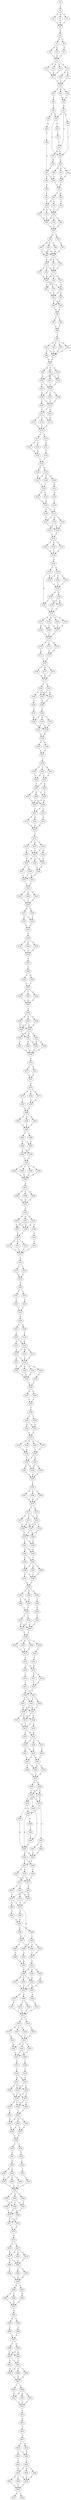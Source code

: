 strict digraph  {
	S0 -> S1 [ label = T ];
	S1 -> S2 [ label = G ];
	S1 -> S3 [ label = A ];
	S1 -> S4 [ label = C ];
	S2 -> S5 [ label = C ];
	S3 -> S5 [ label = C ];
	S4 -> S5 [ label = C ];
	S5 -> S6 [ label = A ];
	S6 -> S7 [ label = G ];
	S6 -> S8 [ label = A ];
	S7 -> S9 [ label = A ];
	S7 -> S10 [ label = C ];
	S8 -> S11 [ label = G ];
	S9 -> S12 [ label = T ];
	S10 -> S12 [ label = T ];
	S11 -> S12 [ label = T ];
	S12 -> S13 [ label = T ];
	S12 -> S14 [ label = G ];
	S12 -> S15 [ label = C ];
	S12 -> S16 [ label = A ];
	S13 -> S17 [ label = T ];
	S14 -> S18 [ label = A ];
	S14 -> S19 [ label = C ];
	S15 -> S17 [ label = T ];
	S16 -> S17 [ label = T ];
	S17 -> S20 [ label = T ];
	S18 -> S20 [ label = T ];
	S19 -> S20 [ label = T ];
	S20 -> S21 [ label = C ];
	S20 -> S22 [ label = G ];
	S20 -> S23 [ label = T ];
	S21 -> S24 [ label = A ];
	S22 -> S25 [ label = G ];
	S23 -> S25 [ label = G ];
	S24 -> S26 [ label = C ];
	S25 -> S27 [ label = G ];
	S26 -> S28 [ label = G ];
	S26 -> S29 [ label = T ];
	S27 -> S30 [ label = A ];
	S27 -> S31 [ label = C ];
	S27 -> S28 [ label = G ];
	S28 -> S32 [ label = C ];
	S28 -> S33 [ label = G ];
	S29 -> S34 [ label = G ];
	S30 -> S32 [ label = C ];
	S31 -> S32 [ label = C ];
	S31 -> S35 [ label = A ];
	S32 -> S36 [ label = A ];
	S33 -> S37 [ label = C ];
	S34 -> S38 [ label = C ];
	S35 -> S39 [ label = G ];
	S36 -> S40 [ label = G ];
	S36 -> S41 [ label = C ];
	S36 -> S42 [ label = T ];
	S37 -> S31 [ label = C ];
	S38 -> S43 [ label = A ];
	S39 -> S43 [ label = A ];
	S40 -> S44 [ label = A ];
	S41 -> S45 [ label = G ];
	S42 -> S45 [ label = G ];
	S43 -> S44 [ label = A ];
	S43 -> S46 [ label = T ];
	S44 -> S47 [ label = T ];
	S45 -> S47 [ label = T ];
	S46 -> S48 [ label = C ];
	S47 -> S49 [ label = C ];
	S47 -> S50 [ label = G ];
	S48 -> S51 [ label = T ];
	S49 -> S52 [ label = T ];
	S49 -> S53 [ label = A ];
	S50 -> S54 [ label = G ];
	S51 -> S52 [ label = T ];
	S52 -> S55 [ label = G ];
	S52 -> S56 [ label = T ];
	S52 -> S57 [ label = C ];
	S53 -> S56 [ label = T ];
	S54 -> S56 [ label = T ];
	S55 -> S58 [ label = G ];
	S56 -> S59 [ label = T ];
	S56 -> S58 [ label = G ];
	S56 -> S60 [ label = C ];
	S57 -> S58 [ label = G ];
	S58 -> S61 [ label = G ];
	S59 -> S61 [ label = G ];
	S60 -> S61 [ label = G ];
	S61 -> S62 [ label = G ];
	S61 -> S63 [ label = C ];
	S62 -> S64 [ label = G ];
	S62 -> S65 [ label = C ];
	S62 -> S66 [ label = T ];
	S63 -> S67 [ label = A ];
	S64 -> S68 [ label = A ];
	S64 -> S69 [ label = G ];
	S65 -> S68 [ label = A ];
	S65 -> S69 [ label = G ];
	S66 -> S69 [ label = G ];
	S67 -> S69 [ label = G ];
	S68 -> S70 [ label = A ];
	S69 -> S71 [ label = T ];
	S69 -> S70 [ label = A ];
	S69 -> S72 [ label = C ];
	S70 -> S73 [ label = A ];
	S70 -> S74 [ label = G ];
	S70 -> S75 [ label = C ];
	S71 -> S75 [ label = C ];
	S72 -> S75 [ label = C ];
	S73 -> S76 [ label = A ];
	S74 -> S76 [ label = A ];
	S75 -> S77 [ label = G ];
	S75 -> S78 [ label = C ];
	S75 -> S76 [ label = A ];
	S76 -> S79 [ label = G ];
	S76 -> S80 [ label = A ];
	S76 -> S81 [ label = T ];
	S77 -> S80 [ label = A ];
	S78 -> S81 [ label = T ];
	S79 -> S82 [ label = T ];
	S80 -> S83 [ label = C ];
	S80 -> S82 [ label = T ];
	S81 -> S82 [ label = T ];
	S82 -> S84 [ label = T ];
	S82 -> S85 [ label = C ];
	S83 -> S84 [ label = T ];
	S84 -> S86 [ label = A ];
	S85 -> S86 [ label = A ];
	S86 -> S87 [ label = C ];
	S86 -> S88 [ label = T ];
	S87 -> S89 [ label = C ];
	S88 -> S89 [ label = C ];
	S89 -> S90 [ label = C ];
	S90 -> S91 [ label = A ];
	S90 -> S92 [ label = G ];
	S90 -> S93 [ label = C ];
	S90 -> S94 [ label = T ];
	S91 -> S95 [ label = A ];
	S91 -> S96 [ label = G ];
	S92 -> S95 [ label = A ];
	S93 -> S95 [ label = A ];
	S94 -> S95 [ label = A ];
	S95 -> S97 [ label = G ];
	S96 -> S97 [ label = G ];
	S97 -> S98 [ label = T ];
	S97 -> S99 [ label = A ];
	S97 -> S100 [ label = C ];
	S98 -> S101 [ label = G ];
	S98 -> S102 [ label = T ];
	S99 -> S103 [ label = A ];
	S100 -> S103 [ label = A ];
	S100 -> S102 [ label = T ];
	S101 -> S104 [ label = T ];
	S102 -> S104 [ label = T ];
	S103 -> S105 [ label = A ];
	S103 -> S104 [ label = T ];
	S104 -> S106 [ label = G ];
	S104 -> S107 [ label = C ];
	S104 -> S108 [ label = T ];
	S105 -> S106 [ label = G ];
	S106 -> S109 [ label = C ];
	S106 -> S110 [ label = T ];
	S107 -> S110 [ label = T ];
	S108 -> S110 [ label = T ];
	S109 -> S111 [ label = T ];
	S110 -> S111 [ label = T ];
	S110 -> S112 [ label = G ];
	S111 -> S113 [ label = G ];
	S111 -> S114 [ label = T ];
	S111 -> S115 [ label = C ];
	S112 -> S113 [ label = G ];
	S113 -> S116 [ label = C ];
	S114 -> S116 [ label = C ];
	S115 -> S116 [ label = C ];
	S116 -> S117 [ label = A ];
	S116 -> S118 [ label = G ];
	S117 -> S119 [ label = T ];
	S117 -> S120 [ label = C ];
	S118 -> S121 [ label = A ];
	S119 -> S122 [ label = G ];
	S120 -> S122 [ label = G ];
	S121 -> S123 [ label = C ];
	S122 -> S124 [ label = T ];
	S123 -> S124 [ label = T ];
	S124 -> S125 [ label = G ];
	S124 -> S126 [ label = C ];
	S125 -> S127 [ label = C ];
	S125 -> S128 [ label = T ];
	S125 -> S129 [ label = G ];
	S126 -> S127 [ label = C ];
	S127 -> S130 [ label = T ];
	S128 -> S130 [ label = T ];
	S129 -> S131 [ label = C ];
	S130 -> S132 [ label = G ];
	S130 -> S133 [ label = T ];
	S131 -> S134 [ label = A ];
	S132 -> S135 [ label = G ];
	S133 -> S135 [ label = G ];
	S134 -> S136 [ label = C ];
	S135 -> S137 [ label = T ];
	S135 -> S138 [ label = C ];
	S136 -> S137 [ label = T ];
	S137 -> S139 [ label = G ];
	S137 -> S140 [ label = C ];
	S137 -> S141 [ label = T ];
	S138 -> S141 [ label = T ];
	S139 -> S142 [ label = C ];
	S139 -> S143 [ label = T ];
	S140 -> S142 [ label = C ];
	S141 -> S142 [ label = C ];
	S142 -> S144 [ label = T ];
	S143 -> S144 [ label = T ];
	S144 -> S145 [ label = C ];
	S144 -> S146 [ label = G ];
	S144 -> S147 [ label = T ];
	S145 -> S148 [ label = A ];
	S146 -> S148 [ label = A ];
	S147 -> S148 [ label = A ];
	S148 -> S149 [ label = A ];
	S149 -> S150 [ label = T ];
	S149 -> S151 [ label = C ];
	S150 -> S152 [ label = A ];
	S150 -> S153 [ label = G ];
	S150 -> S154 [ label = C ];
	S151 -> S152 [ label = A ];
	S151 -> S155 [ label = C ];
	S152 -> S156 [ label = T ];
	S153 -> S156 [ label = T ];
	S154 -> S156 [ label = T ];
	S155 -> S157 [ label = T ];
	S156 -> S158 [ label = G ];
	S156 -> S159 [ label = A ];
	S157 -> S160 [ label = G ];
	S157 -> S161 [ label = A ];
	S157 -> S162 [ label = C ];
	S157 -> S163 [ label = T ];
	S158 -> S164 [ label = G ];
	S158 -> S165 [ label = A ];
	S159 -> S165 [ label = A ];
	S159 -> S155 [ label = C ];
	S160 -> S166 [ label = C ];
	S160 -> S167 [ label = A ];
	S161 -> S166 [ label = C ];
	S161 -> S168 [ label = G ];
	S162 -> S167 [ label = A ];
	S163 -> S167 [ label = A ];
	S164 -> S157 [ label = T ];
	S165 -> S157 [ label = T ];
	S166 -> S169 [ label = T ];
	S167 -> S169 [ label = T ];
	S168 -> S169 [ label = T ];
	S169 -> S170 [ label = C ];
	S169 -> S171 [ label = T ];
	S169 -> S172 [ label = G ];
	S170 -> S173 [ label = A ];
	S171 -> S174 [ label = G ];
	S172 -> S174 [ label = G ];
	S173 -> S175 [ label = T ];
	S174 -> S175 [ label = T ];
	S175 -> S176 [ label = C ];
	S175 -> S177 [ label = G ];
	S175 -> S178 [ label = T ];
	S176 -> S179 [ label = G ];
	S177 -> S179 [ label = G ];
	S178 -> S179 [ label = G ];
	S179 -> S180 [ label = G ];
	S179 -> S181 [ label = C ];
	S180 -> S182 [ label = C ];
	S180 -> S183 [ label = A ];
	S180 -> S184 [ label = G ];
	S181 -> S183 [ label = A ];
	S181 -> S184 [ label = G ];
	S182 -> S185 [ label = T ];
	S183 -> S186 [ label = G ];
	S184 -> S186 [ label = G ];
	S185 -> S187 [ label = G ];
	S186 -> S188 [ label = C ];
	S187 -> S189 [ label = C ];
	S188 -> S190 [ label = A ];
	S188 -> S191 [ label = T ];
	S188 -> S189 [ label = C ];
	S189 -> S192 [ label = G ];
	S190 -> S192 [ label = G ];
	S190 -> S193 [ label = T ];
	S191 -> S192 [ label = G ];
	S192 -> S194 [ label = G ];
	S193 -> S194 [ label = G ];
	S194 -> S195 [ label = A ];
	S194 -> S196 [ label = C ];
	S195 -> S197 [ label = G ];
	S196 -> S197 [ label = G ];
	S197 -> S198 [ label = T ];
	S198 -> S199 [ label = T ];
	S198 -> S200 [ label = C ];
	S198 -> S201 [ label = G ];
	S199 -> S202 [ label = C ];
	S200 -> S203 [ label = A ];
	S200 -> S202 [ label = C ];
	S201 -> S203 [ label = A ];
	S202 -> S204 [ label = T ];
	S203 -> S204 [ label = T ];
	S203 -> S205 [ label = G ];
	S204 -> S206 [ label = C ];
	S204 -> S207 [ label = T ];
	S204 -> S208 [ label = G ];
	S205 -> S206 [ label = C ];
	S206 -> S209 [ label = G ];
	S206 -> S210 [ label = A ];
	S207 -> S210 [ label = A ];
	S208 -> S209 [ label = G ];
	S208 -> S210 [ label = A ];
	S209 -> S211 [ label = T ];
	S209 -> S212 [ label = C ];
	S210 -> S211 [ label = T ];
	S211 -> S213 [ label = C ];
	S211 -> S214 [ label = G ];
	S212 -> S215 [ label = T ];
	S213 -> S216 [ label = G ];
	S214 -> S216 [ label = G ];
	S215 -> S216 [ label = G ];
	S216 -> S217 [ label = C ];
	S217 -> S218 [ label = T ];
	S217 -> S219 [ label = A ];
	S217 -> S220 [ label = C ];
	S218 -> S221 [ label = A ];
	S218 -> S222 [ label = G ];
	S219 -> S221 [ label = A ];
	S220 -> S223 [ label = T ];
	S220 -> S221 [ label = A ];
	S221 -> S224 [ label = G ];
	S221 -> S225 [ label = A ];
	S221 -> S226 [ label = T ];
	S222 -> S226 [ label = T ];
	S223 -> S224 [ label = G ];
	S224 -> S227 [ label = A ];
	S224 -> S228 [ label = T ];
	S225 -> S229 [ label = G ];
	S226 -> S229 [ label = G ];
	S227 -> S230 [ label = T ];
	S228 -> S231 [ label = C ];
	S228 -> S230 [ label = T ];
	S229 -> S230 [ label = T ];
	S230 -> S232 [ label = T ];
	S231 -> S232 [ label = T ];
	S232 -> S233 [ label = T ];
	S232 -> S234 [ label = C ];
	S232 -> S235 [ label = G ];
	S233 -> S236 [ label = T ];
	S234 -> S236 [ label = T ];
	S235 -> S236 [ label = T ];
	S236 -> S237 [ label = A ];
	S236 -> S238 [ label = T ];
	S237 -> S239 [ label = C ];
	S237 -> S240 [ label = T ];
	S238 -> S240 [ label = T ];
	S239 -> S241 [ label = C ];
	S240 -> S241 [ label = C ];
	S241 -> S242 [ label = C ];
	S242 -> S243 [ label = A ];
	S242 -> S244 [ label = C ];
	S242 -> S245 [ label = G ];
	S243 -> S246 [ label = A ];
	S244 -> S246 [ label = A ];
	S245 -> S246 [ label = A ];
	S246 -> S247 [ label = A ];
	S247 -> S248 [ label = C ];
	S248 -> S249 [ label = A ];
	S248 -> S250 [ label = G ];
	S249 -> S251 [ label = T ];
	S250 -> S251 [ label = T ];
	S251 -> S252 [ label = C ];
	S251 -> S253 [ label = T ];
	S251 -> S254 [ label = A ];
	S252 -> S255 [ label = G ];
	S253 -> S255 [ label = G ];
	S254 -> S255 [ label = G ];
	S255 -> S256 [ label = G ];
	S256 -> S257 [ label = C ];
	S256 -> S258 [ label = T ];
	S256 -> S259 [ label = A ];
	S257 -> S260 [ label = G ];
	S257 -> S261 [ label = T ];
	S258 -> S260 [ label = G ];
	S259 -> S260 [ label = G ];
	S259 -> S261 [ label = T ];
	S260 -> S262 [ label = C ];
	S260 -> S263 [ label = A ];
	S260 -> S264 [ label = G ];
	S261 -> S262 [ label = C ];
	S262 -> S265 [ label = G ];
	S262 -> S266 [ label = C ];
	S263 -> S267 [ label = T ];
	S264 -> S265 [ label = G ];
	S264 -> S268 [ label = A ];
	S265 -> S269 [ label = A ];
	S266 -> S269 [ label = A ];
	S267 -> S269 [ label = A ];
	S268 -> S269 [ label = A ];
	S269 -> S270 [ label = T ];
	S270 -> S271 [ label = C ];
	S270 -> S272 [ label = T ];
	S271 -> S273 [ label = A ];
	S272 -> S273 [ label = A ];
	S273 -> S274 [ label = T ];
	S274 -> S275 [ label = T ];
	S274 -> S276 [ label = C ];
	S274 -> S277 [ label = A ];
	S275 -> S278 [ label = C ];
	S276 -> S279 [ label = A ];
	S277 -> S279 [ label = A ];
	S278 -> S280 [ label = G ];
	S279 -> S280 [ label = G ];
	S280 -> S281 [ label = C ];
	S280 -> S282 [ label = A ];
	S280 -> S283 [ label = G ];
	S281 -> S284 [ label = T ];
	S282 -> S284 [ label = T ];
	S283 -> S284 [ label = T ];
	S284 -> S285 [ label = A ];
	S284 -> S286 [ label = T ];
	S285 -> S287 [ label = C ];
	S285 -> S288 [ label = T ];
	S286 -> S287 [ label = C ];
	S287 -> S289 [ label = T ];
	S288 -> S290 [ label = G ];
	S288 -> S289 [ label = T ];
	S289 -> S291 [ label = C ];
	S290 -> S291 [ label = C ];
	S291 -> S292 [ label = G ];
	S291 -> S293 [ label = T ];
	S291 -> S294 [ label = C ];
	S291 -> S295 [ label = A ];
	S292 -> S296 [ label = G ];
	S293 -> S296 [ label = G ];
	S294 -> S296 [ label = G ];
	S295 -> S296 [ label = G ];
	S296 -> S297 [ label = G ];
	S297 -> S298 [ label = A ];
	S297 -> S299 [ label = T ];
	S297 -> S300 [ label = G ];
	S298 -> S301 [ label = G ];
	S299 -> S301 [ label = G ];
	S300 -> S301 [ label = G ];
	S301 -> S302 [ label = C ];
	S302 -> S303 [ label = G ];
	S302 -> S304 [ label = A ];
	S302 -> S305 [ label = C ];
	S303 -> S306 [ label = A ];
	S304 -> S306 [ label = A ];
	S304 -> S307 [ label = G ];
	S305 -> S308 [ label = T ];
	S305 -> S307 [ label = G ];
	S305 -> S306 [ label = A ];
	S306 -> S309 [ label = C ];
	S307 -> S309 [ label = C ];
	S308 -> S310 [ label = T ];
	S309 -> S311 [ label = G ];
	S309 -> S312 [ label = A ];
	S309 -> S313 [ label = C ];
	S310 -> S314 [ label = T ];
	S311 -> S315 [ label = T ];
	S312 -> S315 [ label = T ];
	S313 -> S315 [ label = T ];
	S314 -> S315 [ label = T ];
	S315 -> S316 [ label = G ];
	S316 -> S317 [ label = C ];
	S316 -> S318 [ label = T ];
	S317 -> S319 [ label = G ];
	S318 -> S319 [ label = G ];
	S319 -> S320 [ label = G ];
	S320 -> S321 [ label = C ];
	S320 -> S322 [ label = G ];
	S321 -> S323 [ label = C ];
	S322 -> S324 [ label = A ];
	S323 -> S325 [ label = T ];
	S324 -> S325 [ label = T ];
	S325 -> S326 [ label = G ];
	S326 -> S327 [ label = G ];
	S326 -> S328 [ label = A ];
	S327 -> S329 [ label = C ];
	S328 -> S330 [ label = T ];
	S329 -> S331 [ label = G ];
	S329 -> S332 [ label = C ];
	S330 -> S332 [ label = C ];
	S331 -> S333 [ label = T ];
	S332 -> S333 [ label = T ];
	S332 -> S334 [ label = A ];
	S332 -> S335 [ label = C ];
	S333 -> S336 [ label = T ];
	S333 -> S337 [ label = A ];
	S334 -> S336 [ label = T ];
	S335 -> S336 [ label = T ];
	S336 -> S338 [ label = T ];
	S336 -> S339 [ label = A ];
	S336 -> S340 [ label = C ];
	S336 -> S341 [ label = G ];
	S337 -> S338 [ label = T ];
	S338 -> S342 [ label = G ];
	S339 -> S343 [ label = A ];
	S340 -> S342 [ label = G ];
	S341 -> S342 [ label = G ];
	S342 -> S344 [ label = T ];
	S343 -> S344 [ label = T ];
	S344 -> S345 [ label = G ];
	S344 -> S346 [ label = C ];
	S345 -> S347 [ label = T ];
	S346 -> S347 [ label = T ];
	S347 -> S348 [ label = T ];
	S348 -> S349 [ label = C ];
	S348 -> S350 [ label = T ];
	S349 -> S351 [ label = G ];
	S349 -> S352 [ label = A ];
	S350 -> S351 [ label = G ];
	S351 -> S353 [ label = T ];
	S352 -> S353 [ label = T ];
	S353 -> S354 [ label = G ];
	S353 -> S355 [ label = A ];
	S353 -> S356 [ label = T ];
	S353 -> S357 [ label = C ];
	S354 -> S358 [ label = C ];
	S355 -> S359 [ label = T ];
	S356 -> S358 [ label = C ];
	S357 -> S359 [ label = T ];
	S358 -> S360 [ label = T ];
	S359 -> S360 [ label = T ];
	S359 -> S361 [ label = A ];
	S360 -> S362 [ label = G ];
	S360 -> S363 [ label = C ];
	S361 -> S363 [ label = C ];
	S361 -> S364 [ label = T ];
	S362 -> S365 [ label = C ];
	S363 -> S365 [ label = C ];
	S364 -> S365 [ label = C ];
	S365 -> S366 [ label = C ];
	S366 -> S367 [ label = G ];
	S366 -> S368 [ label = C ];
	S366 -> S369 [ label = A ];
	S367 -> S370 [ label = T ];
	S368 -> S370 [ label = T ];
	S369 -> S370 [ label = T ];
	S370 -> S371 [ label = C ];
	S370 -> S372 [ label = G ];
	S371 -> S373 [ label = G ];
	S371 -> S374 [ label = C ];
	S371 -> S375 [ label = T ];
	S372 -> S374 [ label = C ];
	S373 -> S376 [ label = C ];
	S373 -> S377 [ label = G ];
	S374 -> S377 [ label = G ];
	S374 -> S376 [ label = C ];
	S374 -> S378 [ label = T ];
	S375 -> S376 [ label = C ];
	S376 -> S379 [ label = T ];
	S377 -> S379 [ label = T ];
	S377 -> S380 [ label = C ];
	S378 -> S379 [ label = T ];
	S379 -> S381 [ label = C ];
	S379 -> S382 [ label = G ];
	S380 -> S382 [ label = G ];
	S381 -> S383 [ label = G ];
	S381 -> S384 [ label = A ];
	S382 -> S383 [ label = G ];
	S383 -> S385 [ label = T ];
	S384 -> S385 [ label = T ];
	S384 -> S386 [ label = C ];
	S385 -> S387 [ label = A ];
	S385 -> S388 [ label = C ];
	S385 -> S389 [ label = G ];
	S386 -> S388 [ label = C ];
	S387 -> S390 [ label = C ];
	S388 -> S390 [ label = C ];
	S388 -> S391 [ label = T ];
	S389 -> S390 [ label = C ];
	S390 -> S392 [ label = A ];
	S391 -> S392 [ label = A ];
	S392 -> S393 [ label = T ];
	S392 -> S394 [ label = C ];
	S392 -> S395 [ label = G ];
	S393 -> S396 [ label = C ];
	S393 -> S397 [ label = A ];
	S394 -> S397 [ label = A ];
	S395 -> S398 [ label = T ];
	S396 -> S399 [ label = T ];
	S397 -> S399 [ label = T ];
	S398 -> S400 [ label = A ];
	S399 -> S401 [ label = G ];
	S399 -> S402 [ label = C ];
	S400 -> S403 [ label = T ];
	S401 -> S404 [ label = C ];
	S401 -> S405 [ label = A ];
	S402 -> S404 [ label = C ];
	S402 -> S405 [ label = A ];
	S403 -> S405 [ label = A ];
	S404 -> S406 [ label = T ];
	S405 -> S406 [ label = T ];
	S406 -> S407 [ label = G ];
	S406 -> S408 [ label = T ];
	S406 -> S409 [ label = A ];
	S406 -> S410 [ label = C ];
	S407 -> S411 [ label = T ];
	S408 -> S411 [ label = T ];
	S409 -> S412 [ label = A ];
	S410 -> S411 [ label = T ];
	S411 -> S413 [ label = C ];
	S412 -> S414 [ label = T ];
	S413 -> S415 [ label = G ];
	S413 -> S416 [ label = C ];
	S414 -> S415 [ label = G ];
	S415 -> S417 [ label = G ];
	S415 -> S418 [ label = A ];
	S416 -> S419 [ label = C ];
	S417 -> S420 [ label = A ];
	S418 -> S420 [ label = A ];
	S419 -> S421 [ label = T ];
	S420 -> S422 [ label = G ];
	S421 -> S422 [ label = G ];
	S421 -> S423 [ label = C ];
	S422 -> S424 [ label = A ];
	S422 -> S425 [ label = C ];
	S423 -> S425 [ label = C ];
	S423 -> S426 [ label = T ];
	S424 -> S427 [ label = A ];
	S424 -> S428 [ label = G ];
	S425 -> S427 [ label = A ];
	S425 -> S428 [ label = G ];
	S426 -> S427 [ label = A ];
	S427 -> S429 [ label = G ];
	S427 -> S430 [ label = C ];
	S428 -> S431 [ label = A ];
	S428 -> S430 [ label = C ];
	S428 -> S429 [ label = G ];
	S429 -> S432 [ label = C ];
	S429 -> S433 [ label = A ];
	S430 -> S432 [ label = C ];
	S431 -> S432 [ label = C ];
	S432 -> S434 [ label = G ];
	S432 -> S435 [ label = A ];
	S433 -> S434 [ label = G ];
	S434 -> S436 [ label = G ];
	S434 -> S437 [ label = C ];
	S434 -> S438 [ label = A ];
	S435 -> S438 [ label = A ];
	S436 -> S439 [ label = C ];
	S437 -> S440 [ label = A ];
	S438 -> S439 [ label = C ];
	S438 -> S441 [ label = G ];
	S439 -> S442 [ label = G ];
	S439 -> S443 [ label = A ];
	S440 -> S442 [ label = G ];
	S441 -> S443 [ label = A ];
	S442 -> S444 [ label = G ];
	S442 -> S445 [ label = T ];
	S443 -> S446 [ label = A ];
	S443 -> S444 [ label = G ];
	S444 -> S447 [ label = G ];
	S445 -> S447 [ label = G ];
	S446 -> S447 [ label = G ];
	S447 -> S448 [ label = G ];
	S447 -> S449 [ label = A ];
	S448 -> S450 [ label = C ];
	S448 -> S451 [ label = A ];
	S449 -> S450 [ label = C ];
	S449 -> S451 [ label = A ];
	S450 -> S452 [ label = A ];
	S450 -> S453 [ label = C ];
	S450 -> S454 [ label = T ];
	S451 -> S452 [ label = A ];
	S451 -> S453 [ label = C ];
	S452 -> S455 [ label = C ];
	S452 -> S456 [ label = A ];
	S453 -> S455 [ label = C ];
	S453 -> S457 [ label = G ];
	S454 -> S458 [ label = T ];
	S455 -> S459 [ label = G ];
	S455 -> S460 [ label = G ];
	S456 -> S460 [ label = G ];
	S457 -> S461 [ label = C ];
	S457 -> S462 [ label = T ];
	S458 -> S460 [ label = G ];
	S459 -> S463 [ label = C ];
	S460 -> S464 [ label = G ];
	S460 -> S465 [ label = C ];
	S461 -> S465 [ label = C ];
	S462 -> S465 [ label = C ];
	S463 -> S458 [ label = T ];
	S464 -> S466 [ label = G ];
	S464 -> S467 [ label = T ];
	S465 -> S467 [ label = T ];
	S466 -> S468 [ label = C ];
	S467 -> S469 [ label = A ];
	S467 -> S470 [ label = G ];
	S468 -> S471 [ label = C ];
	S469 -> S471 [ label = C ];
	S470 -> S472 [ label = A ];
	S470 -> S471 [ label = C ];
	S471 -> S473 [ label = G ];
	S472 -> S474 [ label = A ];
	S472 -> S475 [ label = C ];
	S473 -> S476 [ label = G ];
	S473 -> S477 [ label = C ];
	S474 -> S477 [ label = C ];
	S475 -> S476 [ label = G ];
	S475 -> S478 [ label = A ];
	S476 -> S479 [ label = T ];
	S477 -> S479 [ label = T ];
	S477 -> S480 [ label = A ];
	S478 -> S479 [ label = T ];
	S479 -> S481 [ label = G ];
	S479 -> S482 [ label = G ];
	S480 -> S483 [ label = T ];
	S481 -> S484 [ label = G ];
	S481 -> S485 [ label = A ];
	S482 -> S486 [ label = G ];
	S483 -> S486 [ label = G ];
	S484 -> S487 [ label = T ];
	S485 -> S488 [ label = C ];
	S486 -> S489 [ label = C ];
	S486 -> S490 [ label = G ];
	S487 -> S491 [ label = C ];
	S488 -> S492 [ label = A ];
	S489 -> S493 [ label = C ];
	S490 -> S481 [ label = G ];
	S491 -> S494 [ label = C ];
	S491 -> S495 [ label = A ];
	S491 -> S496 [ label = G ];
	S492 -> S496 [ label = G ];
	S493 -> S497 [ label = C ];
	S493 -> S484 [ label = G ];
	S493 -> S498 [ label = T ];
	S494 -> S499 [ label = A ];
	S495 -> S500 [ label = G ];
	S496 -> S501 [ label = C ];
	S496 -> S500 [ label = G ];
	S496 -> S502 [ label = T ];
	S497 -> S487 [ label = T ];
	S498 -> S503 [ label = A ];
	S499 -> S504 [ label = T ];
	S500 -> S505 [ label = C ];
	S500 -> S504 [ label = T ];
	S501 -> S504 [ label = T ];
	S502 -> S504 [ label = T ];
	S503 -> S492 [ label = A ];
	S504 -> S506 [ label = G ];
	S504 -> S507 [ label = A ];
	S505 -> S508 [ label = T ];
	S506 -> S509 [ label = C ];
	S506 -> S510 [ label = T ];
	S507 -> S511 [ label = A ];
	S508 -> S512 [ label = G ];
	S509 -> S513 [ label = T ];
	S510 -> S513 [ label = T ];
	S511 -> S513 [ label = T ];
	S512 -> S513 [ label = T ];
	S513 -> S514 [ label = G ];
	S513 -> S515 [ label = C ];
	S514 -> S516 [ label = G ];
	S514 -> S517 [ label = A ];
	S514 -> S518 [ label = C ];
	S515 -> S519 [ label = T ];
	S516 -> S520 [ label = C ];
	S517 -> S521 [ label = T ];
	S518 -> S521 [ label = T ];
	S519 -> S521 [ label = T ];
	S520 -> S522 [ label = G ];
	S521 -> S523 [ label = C ];
	S521 -> S524 [ label = T ];
	S521 -> S522 [ label = G ];
	S522 -> S525 [ label = C ];
	S523 -> S525 [ label = C ];
	S524 -> S526 [ label = T ];
	S524 -> S525 [ label = C ];
	S525 -> S527 [ label = A ];
	S526 -> S528 [ label = T ];
	S527 -> S529 [ label = C ];
	S528 -> S530 [ label = A ];
	S529 -> S531 [ label = G ];
	S529 -> S532 [ label = A ];
	S530 -> S532 [ label = A ];
	S531 -> S533 [ label = T ];
	S531 -> S534 [ label = C ];
	S531 -> S535 [ label = G ];
	S532 -> S535 [ label = G ];
	S532 -> S533 [ label = T ];
	S533 -> S536 [ label = C ];
	S533 -> S537 [ label = T ];
	S534 -> S536 [ label = C ];
	S535 -> S537 [ label = T ];
	S535 -> S536 [ label = C ];
	S536 -> S538 [ label = G ];
	S536 -> S539 [ label = T ];
	S536 -> S540 [ label = C ];
	S537 -> S540 [ label = C ];
	S537 -> S539 [ label = T ];
	S538 -> S541 [ label = C ];
	S539 -> S542 [ label = T ];
	S540 -> S542 [ label = T ];
	S541 -> S543 [ label = G ];
	S542 -> S543 [ label = G ];
	S542 -> S544 [ label = T ];
	S542 -> S545 [ label = C ];
	S543 -> S546 [ label = C ];
	S544 -> S547 [ label = A ];
	S545 -> S546 [ label = C ];
	S545 -> S547 [ label = A ];
	S546 -> S548 [ label = T ];
	S547 -> S548 [ label = T ];
	S548 -> S549 [ label = C ];
	S548 -> S550 [ label = T ];
	S549 -> S551 [ label = A ];
	S550 -> S552 [ label = T ];
	S551 -> S553 [ label = T ];
	S552 -> S554 [ label = C ];
	S553 -> S555 [ label = G ];
	S553 -> S556 [ label = C ];
	S554 -> S557 [ label = T ];
	S555 -> S558 [ label = C ];
	S556 -> S558 [ label = C ];
	S556 -> S559 [ label = G ];
	S556 -> S560 [ label = A ];
	S557 -> S561 [ label = T ];
	S558 -> S562 [ label = T ];
	S559 -> S562 [ label = T ];
	S560 -> S562 [ label = T ];
	S561 -> S562 [ label = T ];
	S562 -> S563 [ label = G ];
	S562 -> S564 [ label = C ];
	S562 -> S565 [ label = T ];
	S563 -> S566 [ label = T ];
	S563 -> S567 [ label = C ];
	S563 -> S568 [ label = G ];
	S564 -> S567 [ label = C ];
	S565 -> S566 [ label = T ];
	S566 -> S569 [ label = G ];
	S566 -> S570 [ label = T ];
	S567 -> S570 [ label = T ];
	S568 -> S570 [ label = T ];
	S569 -> S571 [ label = C ];
	S570 -> S572 [ label = G ];
	S570 -> S571 [ label = C ];
	S571 -> S573 [ label = G ];
	S572 -> S573 [ label = G ];
	S573 -> S574 [ label = G ];
	S574 -> S575 [ label = C ];
	S574 -> S576 [ label = T ];
	S575 -> S577 [ label = A ];
	S575 -> S578 [ label = C ];
	S575 -> S579 [ label = G ];
	S576 -> S577 [ label = A ];
	S577 -> S580 [ label = C ];
	S577 -> S581 [ label = T ];
	S578 -> S581 [ label = T ];
	S579 -> S581 [ label = T ];
	S580 -> S582 [ label = T ];
	S581 -> S583 [ label = C ];
	S581 -> S584 [ label = G ];
	S582 -> S585 [ label = G ];
	S583 -> S585 [ label = G ];
	S584 -> S585 [ label = G ];
	S585 -> S586 [ label = C ];
	S585 -> S587 [ label = T ];
	S586 -> S588 [ label = C ];
	S586 -> S589 [ label = T ];
	S587 -> S590 [ label = G ];
	S588 -> S591 [ label = A ];
	S589 -> S591 [ label = A ];
	S590 -> S591 [ label = A ];
	S591 -> S592 [ label = A ];
	S592 -> S593 [ label = C ];
	S592 -> S594 [ label = T ];
	S593 -> S595 [ label = C ];
	S594 -> S596 [ label = T ];
	S595 -> S597 [ label = T ];
	S596 -> S597 [ label = T ];
	S597 -> S598 [ label = C ];
	S597 -> S599 [ label = G ];
	S598 -> S600 [ label = A ];
	S598 -> S601 [ label = G ];
	S599 -> S601 [ label = G ];
	S599 -> S600 [ label = A ];
	S600 -> S602 [ label = T ];
	S601 -> S602 [ label = T ];
	S601 -> S603 [ label = C ];
	S602 -> S604 [ label = C ];
	S602 -> S605 [ label = G ];
	S602 -> S606 [ label = T ];
	S603 -> S605 [ label = G ];
	S604 -> S607 [ label = G ];
	S605 -> S607 [ label = G ];
	S606 -> S607 [ label = G ];
	S607 -> S608 [ label = C ];
	S607 -> S609 [ label = T ];
	S608 -> S610 [ label = C ];
	S608 -> S611 [ label = A ];
	S608 -> S612 [ label = T ];
	S609 -> S612 [ label = T ];
	S610 -> S613 [ label = C ];
	S611 -> S613 [ label = C ];
	S612 -> S613 [ label = C ];
	S613 -> S614 [ label = A ];
	S614 -> S615 [ label = G ];
	S615 -> S616 [ label = T ];
	S616 -> S617 [ label = T ];
	S617 -> S618 [ label = C ];
	S617 -> S619 [ label = T ];
	S618 -> S620 [ label = T ];
	S619 -> S620 [ label = T ];
	S619 -> S621 [ label = C ];
	S620 -> S622 [ label = T ];
	S621 -> S623 [ label = A ];
	S622 -> S624 [ label = C ];
	S622 -> S625 [ label = G ];
	S622 -> S626 [ label = T ];
	S623 -> S624 [ label = C ];
	S624 -> S627 [ label = G ];
	S624 -> S628 [ label = C ];
	S624 -> S629 [ label = A ];
	S625 -> S629 [ label = A ];
	S626 -> S629 [ label = A ];
	S627 -> S630 [ label = T ];
	S628 -> S630 [ label = T ];
	S629 -> S630 [ label = T ];
	S630 -> S631 [ label = G ];
	S630 -> S632 [ label = C ];
}
